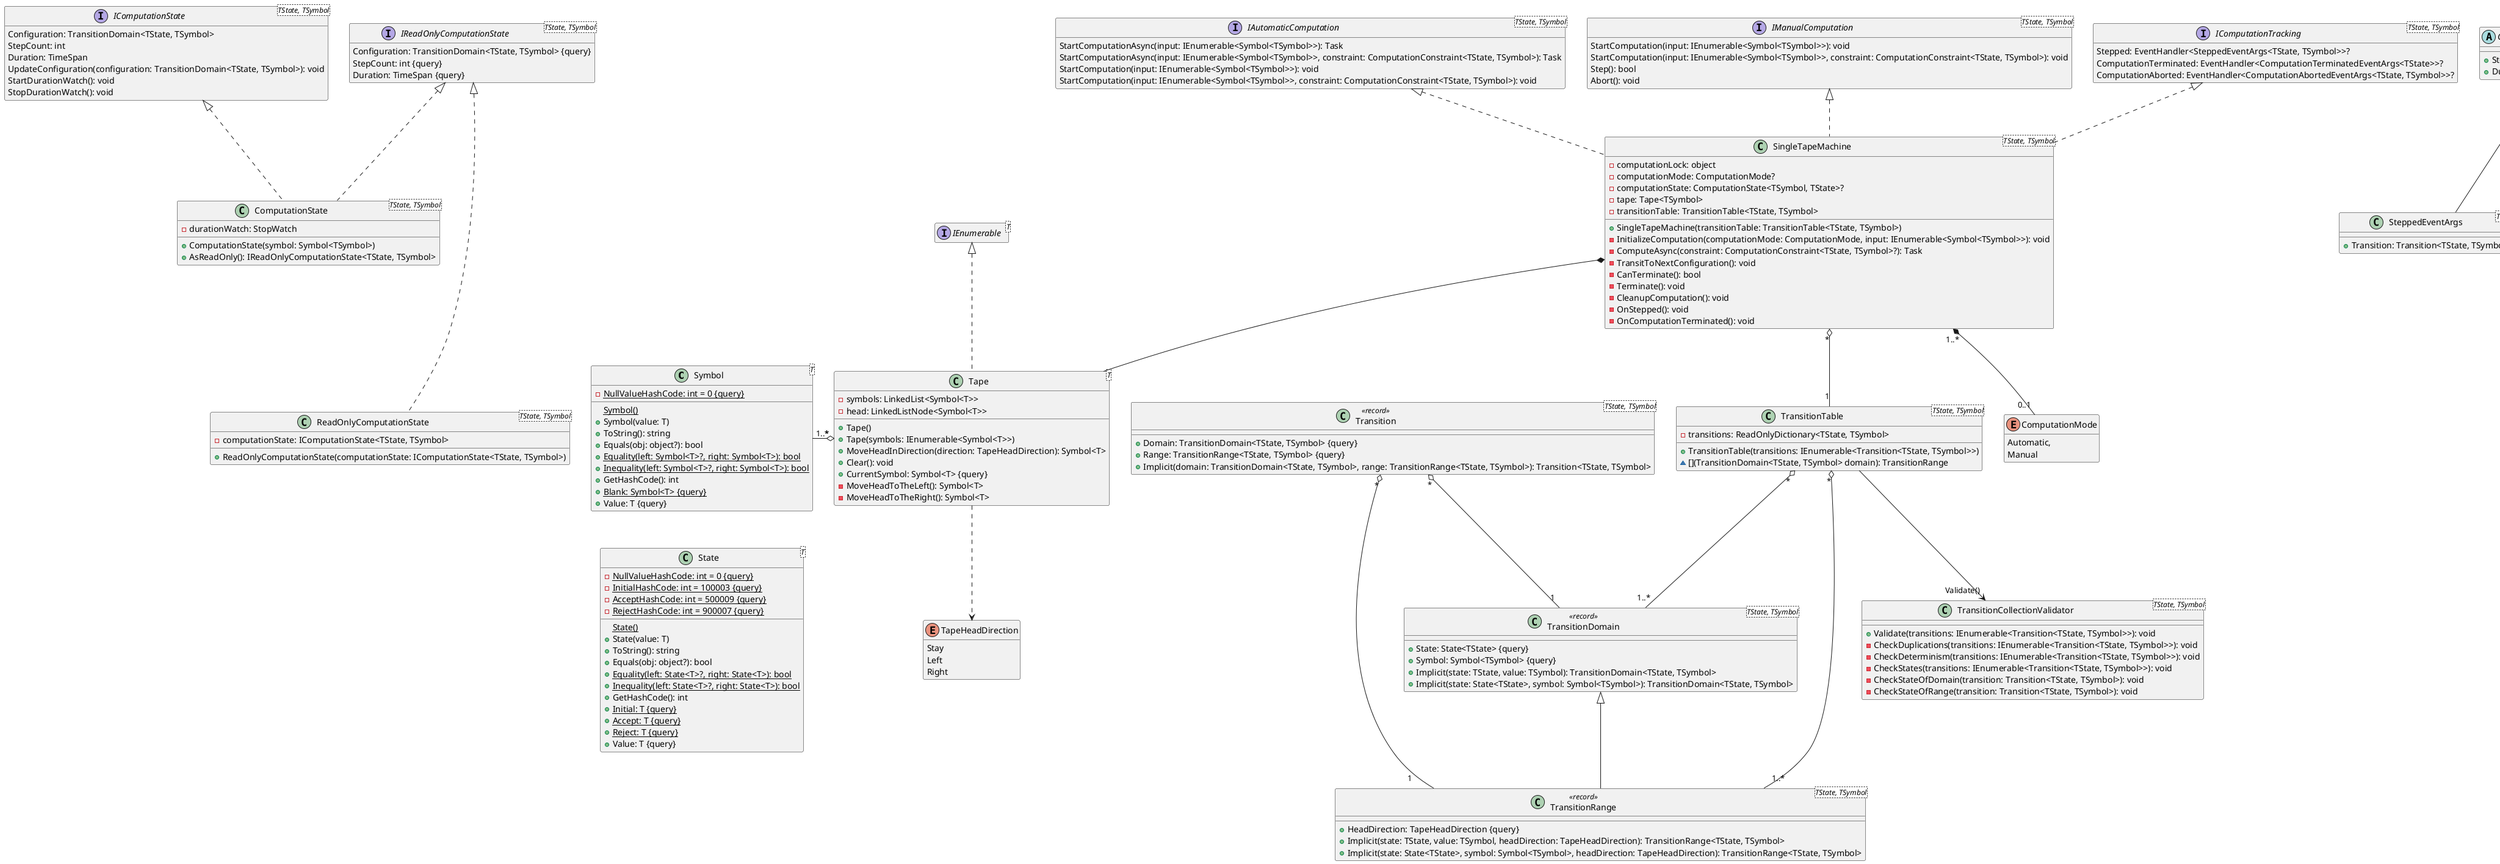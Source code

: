 @startuml classes
hide interface empty members
hide enum empty members

class "Symbol<T>" as Symbol {
    -{static} NullValueHashCode: int = 0 {query}    
    {static} Symbol()
    +Symbol(value: T)
    +ToString(): string
    +Equals(obj: object?): bool
    +{static} Equality(left: Symbol<T>?, right: Symbol<T>): bool
    +{static} Inequality(left: Symbol<T>?, right: Symbol<T>): bool
    +GetHashCode(): int
    +{method} {static} Blank: Symbol<T> {query}
    +{method} Value: T {query}
}

class "State<T>" as State {
    -{static} NullValueHashCode: int = 0 {query}
    -{static} InitialHashCode: int = 100003 {query}
    -{static} AcceptHashCode: int = 500009 {query}
    -{static} RejectHashCode: int = 900007 {query}
    {static} State()
    +State(value: T)
    +ToString(): string
    +Equals(obj: object?): bool
    +{static} Equality(left: State<T>?, right: State<T>): bool
    +{static} Inequality(left: State<T>?, right: State<T>): bool
    +GetHashCode(): int
    +{method} {static} Initial: T {query}
    +{method} {static} Accept: T {query}
    +{method} {static} Reject: T {query}
    +{method} Value: T {query}
}

Symbol -[hidden]- State

enum TapeHeadDirection {
    Stay
    Left
    Right
}

class "Tape<T>" as Tape {
    -symbols: LinkedList<Symbol<T>>
    -head: LinkedListNode<Symbol<T>>
    +Tape()
    +Tape(symbols: IEnumerable<Symbol<T>>)
    +MoveHeadInDirection(direction: TapeHeadDirection): Symbol<T>
    +Clear(): void
    +{method} CurrentSymbol: Symbol<T> {query}
    -MoveHeadToTheLeft(): Symbol<T>
    -MoveHeadToTheRight(): Symbol<T>
}

Tape "*" o-left- "1..*" Symbol
interface "IEnumerable<T>" as IEnumerable
IEnumerable <|.. Tape
Tape ..> TapeHeadDirection


class "TransitionDomain<TState, TSymbol>" as TransitionDomain << record >> {
    +{method} State: State<TState> {query}
    +{method} Symbol: Symbol<TSymbol> {query}
    +Implicit(state: TState, value: TSymbol): TransitionDomain<TState, TSymbol>
    +Implicit(state: State<TState>, symbol: Symbol<TSymbol>): TransitionDomain<TState, TSymbol>
}

class "TransitionRange<TState, TSymbol>" as TransitionRange << record >> {
    +{method} HeadDirection: TapeHeadDirection {query}
    +Implicit(state: TState, value: TSymbol, headDirection: TapeHeadDirection): TransitionRange<TState, TSymbol>
    +Implicit(state: State<TState>, symbol: Symbol<TSymbol>, headDirection: TapeHeadDirection): TransitionRange<TState, TSymbol>
}

class "Transition<TState, TSymbol>" as Transition << record >> {
    +{method} Domain: TransitionDomain<TState, TSymbol> {query}
    +{method} Range: TransitionRange<TState, TSymbol> {query}
    +Implicit(domain: TransitionDomain<TState, TSymbol>, range: TransitionRange<TState, TSymbol>): Transition<TState, TSymbol>
}


class "TransitionTable<TState, TSymbol>" as TransitionTable {
    -transitions: ReadOnlyDictionary<TState, TSymbol>
    +TransitionTable(transitions: IEnumerable<Transition<TState, TSymbol>>)
    ~[](TransitionDomain<TState, TSymbol> domain): TransitionRange
}

class "TransitionCollectionValidator<TState, TSymbol>" as TransitionCollectionValidator {
    +Validate(transitions: IEnumerable<Transition<TState, TSymbol>>): void
    -CheckDuplications(transitions: IEnumerable<Transition<TState, TSymbol>>): void
    -CheckDeterminism(transitions: IEnumerable<Transition<TState, TSymbol>>): void
    -CheckStates(transitions: IEnumerable<Transition<TState, TSymbol>>): void
    -CheckStateOfDomain(transition: Transition<TState, TSymbol>): void
    -CheckStateOfRange(transition: Transition<TState, TSymbol>): void
}

interface "IAutomaticComputation<TState, TSymbol>" as IAutomaticComputation {
    StartComputationAsync(input: IEnumerable<Symbol<TSymbol>>): Task
    StartComputationAsync(input: IEnumerable<Symbol<TSymbol>>, constraint: ComputationConstraint<TState, TSymbol>): Task
    StartComputation(input: IEnumerable<Symbol<TSymbol>>): void
    StartComputation(input: IEnumerable<Symbol<TSymbol>>, constraint: ComputationConstraint<TState, TSymbol>): void
}

interface "IManualComputation<TState, TSymbol>" as IManualComputation {
    StartComputation(input: IEnumerable<Symbol<TSymbol>>): void
    StartComputation(input: IEnumerable<Symbol<TSymbol>>, constraint: ComputationConstraint<TState, TSymbol>): void
    Step(): bool
    Abort(): void
}

interface "IComputationTracking<TState, TSymbol>" as IComputationTracking {
    Stepped: EventHandler<SteppedEventArgs<TState, TSymbol>>?
    ComputationTerminated: EventHandler<ComputationTerminatedEventArgs<TState>>?
    ComputationAborted: EventHandler<ComputationAbortedEventArgs<TState, TSymbol>>?
}

abstract class ComputationStateChangedEventArgs {
    +{method} StepCount: int {query}
    +{method} Duration: TimeSpan {query}
}

class "SteppedEventArgs<TState, TSymbol>" as SteppedEventArgs {
    +{method} Transition: Transition<TState, TSymbol> {query}
}

class "ComputationTerminatedEventArgs<TState, TSymbol>" as ComputationTerminatedEventArgs {
    +{method} State: TState {query}
    +{method} Result: IReadOnlyList<Symbol<TSymbol>> {query}
}

class "ComputationAbortedEventArgs<TState, TSymbol>" as ComputationAbortedEventArgs {
    +{method} Exception: Exception {query}
}

enum ComputationMode {
    Automatic,
    Manual
}

class "SingleTapeMachine<TState, TSymbol>" as SingleTapeMachine {
    -computationLock: object
    -computationMode: ComputationMode?
    -computationState: ComputationState<TSymbol, TState>?    
    -tape: Tape<TSymbol>
    -transitionTable: TransitionTable<TState, TSymbol>
    +SingleTapeMachine(transitionTable: TransitionTable<TState, TSymbol>)
    -InitializeComputation(computationMode: ComputationMode, input: IEnumerable<Symbol<TSymbol>>): void
    -ComputeAsync(constraint: ComputationConstraint<TState, TSymbol>?): Task
    -TransitToNextConfiguration(): void
    -CanTerminate(): bool
    -Terminate(): void
    -CleanupComputation(): void
    -OnStepped(): void
    -OnComputationTerminated(): void
}

interface "IReadOnlyComputationState<TState, TSymbol>" as IReadOnlyComputationState {
    {method} Configuration: TransitionDomain<TState, TSymbol> {query}
    {method} StepCount: int {query}
    {method} Duration: TimeSpan {query}
}

interface "IComputationState<TState, TSymbol>" as IComputationState {
    {method} Configuration: TransitionDomain<TState, TSymbol>
    {method} StepCount: int
    {method} Duration: TimeSpan
    UpdateConfiguration(configuration: TransitionDomain<TState, TSymbol>): void
    StartDurationWatch(): void
    StopDurationWatch(): void
}

class "ComputationState<TState, TSymbol>" as ComputationState {
    -durationWatch: StopWatch
    +ComputationState(symbol: Symbol<TSymbol>)
    +AsReadOnly(): IReadOnlyComputationState<TState, TSymbol>
}

class "ReadOnlyComputationState<TState, TSymbol>" as ReadOnlyComputationState {
    -computationState: IComputationState<TState, TSymbol>
    +ReadOnlyComputationState(computationState: IComputationState<TState, TSymbol>)
}

IComputationState <|.. ComputationState
IReadOnlyComputationState <|.. ReadOnlyComputationState
IReadOnlyComputationState <|.. ComputationState
ReadOnlyComputationState -[hidden]up- ComputationState

abstract class "ComputationConstraint<TState, TSymbol>" as ComputationConstraint {
    +{abstract} Enforce(IReadOnlyComputationState<TState, TSymbol> computationState): void
    #IsComputationFinished(computationState: IReadOnlyComputationState<TState, TSymbol>): bool    
    -GetFinishedStates(): IEnumerable<State<TState>
}

class "CancellationConstraint<TState, TSymbol>" as CancellationConstraint {
    -cancellationToken: CancellationToken
    +CancellationConstraint(cancellationToken: CancellationToken)
}

class "StepLimitConstraint<TState, TSymbol>" as StepLimitConstraint {
    -stepLimit: int
    +StepLimitConstraint(stepLimit: int)
}

class "TimeLimitConstraint<TState, TSymbol>" as TimeLimitConstraint {
    -timeLimit: TimeSpan
    +TimeLimitConstraint(timeout: TimeSpan)
}

TransitionDomain <|-- TransitionRange
Transition "*" o-- "1" TransitionDomain
Transition "*" o-- "1" TransitionRange
TransitionTable "*" o-- "1..*" TransitionDomain
TransitionTable "*" o-- "1..*" TransitionRange
TransitionTable --> "Validate()" TransitionCollectionValidator

Tape -[hidden]right- Transition

ComputationStateChangedEventArgs <|-- SteppedEventArgs
ComputationStateChangedEventArgs <|-- ComputationTerminatedEventArgs
ComputationTerminatedEventArgs <|-- ComputationAbortedEventArgs

IAutomaticComputation <|.. SingleTapeMachine
IManualComputation <|.. SingleTapeMachine
IComputationTracking <|.. SingleTapeMachine
SingleTapeMachine *-- Tape
SingleTapeMachine "*" o-- "1" TransitionTable
SingleTapeMachine "1..*" *-- "0..1" ComputationMode   

ComputationConstraint <|-- CancellationConstraint
ComputationConstraint <|-- StepLimitConstraint
ComputationConstraint <|-- TimeLimitConstraint

@enduml